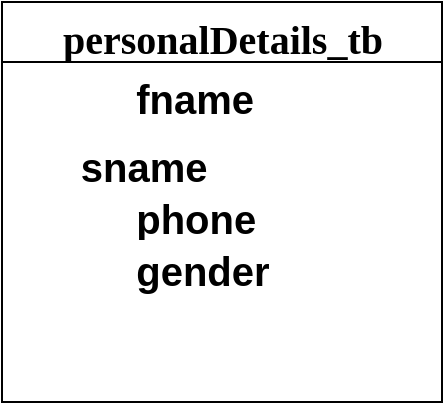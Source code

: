 <mxfile version="20.8.10" type="github">
  <diagram name="Page-1" id="9f46799a-70d6-7492-0946-bef42562c5a5">
    <mxGraphModel dx="961" dy="567" grid="1" gridSize="10" guides="1" tooltips="1" connect="1" arrows="1" fold="1" page="1" pageScale="1" pageWidth="1100" pageHeight="850" background="none" math="0" shadow="0">
      <root>
        <mxCell id="0" />
        <mxCell id="1" parent="0" />
        <mxCell id="78961159f06e98e8-17" value="&lt;font style=&quot;font-size: 20px;&quot;&gt;personalDetails_tb&lt;/font&gt;" style="swimlane;html=1;fontStyle=1;align=center;verticalAlign=top;childLayout=stackLayout;horizontal=1;startSize=30;horizontalStack=0;resizeParent=1;resizeLast=0;collapsible=1;marginBottom=0;swimlaneFillColor=#ffffff;rounded=0;shadow=0;comic=0;labelBackgroundColor=none;strokeWidth=1;fillColor=none;fontFamily=Verdana;fontSize=12" parent="1" vertex="1">
          <mxGeometry x="360" y="180" width="220" height="200" as="geometry" />
        </mxCell>
        <mxCell id="78961159f06e98e8-21" value="&lt;b&gt;&lt;font style=&quot;font-size: 20px;&quot;&gt;&amp;nbsp; &amp;nbsp; &amp;nbsp; &amp;nbsp; &amp;nbsp; &amp;nbsp;fnam&lt;/font&gt;&lt;font style=&quot;font-size: 20px;&quot;&gt;e&lt;/font&gt;&lt;/b&gt;" style="text;html=1;strokeColor=none;fillColor=none;align=left;verticalAlign=top;spacingLeft=4;spacingRight=4;whiteSpace=wrap;overflow=hidden;rotatable=0;points=[[0,0.5],[1,0.5]];portConstraint=eastwest;" parent="78961159f06e98e8-17" vertex="1">
          <mxGeometry y="30" width="220" height="34" as="geometry" />
        </mxCell>
        <mxCell id="78961159f06e98e8-23" value="&lt;b&gt;&lt;font style=&quot;font-size: 20px;&quot;&gt;&amp;nbsp; &lt;span style=&quot;white-space: pre;&quot;&gt;	&lt;/span&gt;&amp;nbsp; &amp;nbsp;sname&lt;/font&gt;&lt;/b&gt;" style="text;html=1;strokeColor=none;fillColor=none;align=left;verticalAlign=top;spacingLeft=4;spacingRight=4;whiteSpace=wrap;overflow=hidden;rotatable=0;points=[[0,0.5],[1,0.5]];portConstraint=eastwest;" parent="78961159f06e98e8-17" vertex="1">
          <mxGeometry y="64" width="220" height="26" as="geometry" />
        </mxCell>
        <mxCell id="78961159f06e98e8-25" value="&lt;font style=&quot;font-size: 20px;&quot;&gt;&lt;b&gt;&amp;nbsp; &amp;nbsp; &amp;nbsp; &amp;nbsp; &amp;nbsp; &amp;nbsp;phone&lt;/b&gt;&lt;/font&gt;" style="text;html=1;strokeColor=none;fillColor=none;align=left;verticalAlign=top;spacingLeft=4;spacingRight=4;whiteSpace=wrap;overflow=hidden;rotatable=0;points=[[0,0.5],[1,0.5]];portConstraint=eastwest;" parent="78961159f06e98e8-17" vertex="1">
          <mxGeometry y="90" width="220" height="26" as="geometry" />
        </mxCell>
        <mxCell id="78961159f06e98e8-26" value="&lt;font style=&quot;font-size: 20px;&quot;&gt;&lt;b&gt;&amp;nbsp; &amp;nbsp; &amp;nbsp; &amp;nbsp; &amp;nbsp; &amp;nbsp;gender&lt;/b&gt;&lt;/font&gt;" style="text;html=1;strokeColor=none;fillColor=none;align=left;verticalAlign=top;spacingLeft=4;spacingRight=4;whiteSpace=wrap;overflow=hidden;rotatable=0;points=[[0,0.5],[1,0.5]];portConstraint=eastwest;" parent="78961159f06e98e8-17" vertex="1">
          <mxGeometry y="116" width="220" height="28" as="geometry" />
        </mxCell>
      </root>
    </mxGraphModel>
  </diagram>
</mxfile>
